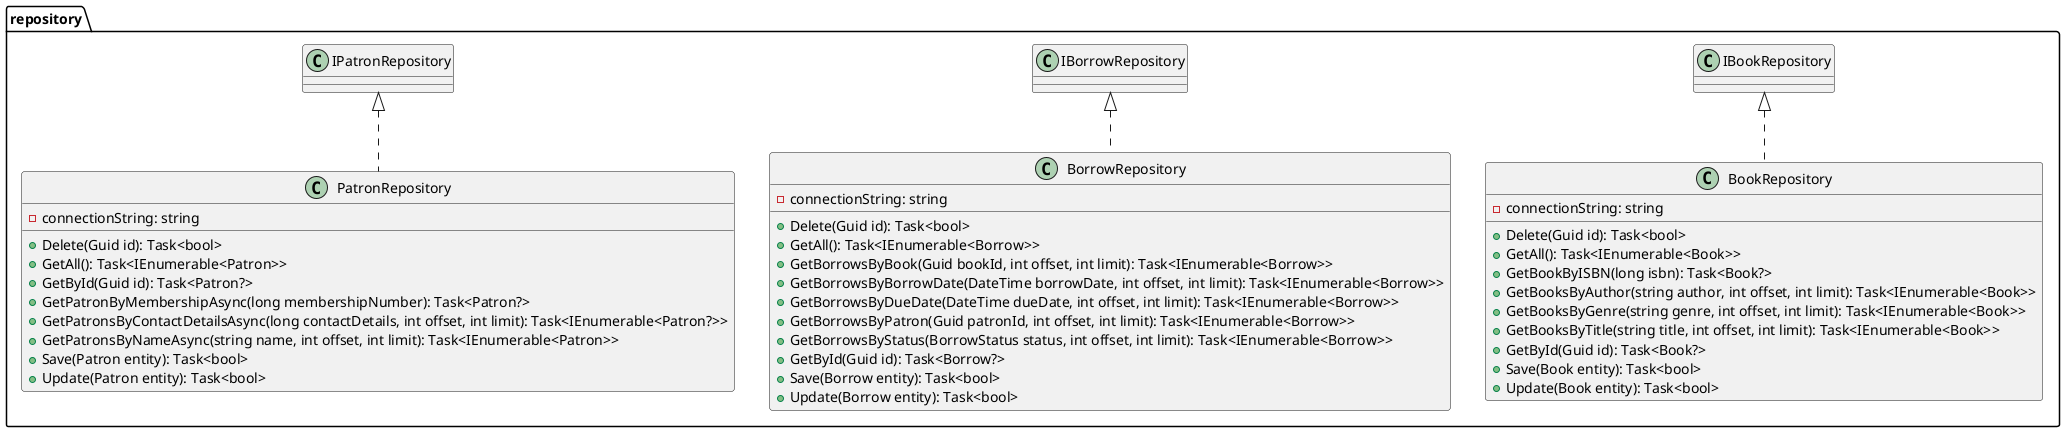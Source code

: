 @startuml
package repository {

    class BookRepository {
        - connectionString: string
        + Delete(Guid id): Task<bool>
        + GetAll(): Task<IEnumerable<Book>>
        + GetBookByISBN(long isbn): Task<Book?>
        + GetBooksByAuthor(string author, int offset, int limit): Task<IEnumerable<Book>>
        + GetBooksByGenre(string genre, int offset, int limit): Task<IEnumerable<Book>>
        + GetBooksByTitle(string title, int offset, int limit): Task<IEnumerable<Book>>
        + GetById(Guid id): Task<Book?>
        + Save(Book entity): Task<bool>
        + Update(Book entity): Task<bool>
    }

    class BorrowRepository {
        - connectionString: string
        + Delete(Guid id): Task<bool>
        + GetAll(): Task<IEnumerable<Borrow>>
        + GetBorrowsByBook(Guid bookId, int offset, int limit): Task<IEnumerable<Borrow>>
        + GetBorrowsByBorrowDate(DateTime borrowDate, int offset, int limit): Task<IEnumerable<Borrow>>
        + GetBorrowsByDueDate(DateTime dueDate, int offset, int limit): Task<IEnumerable<Borrow>>
        + GetBorrowsByPatron(Guid patronId, int offset, int limit): Task<IEnumerable<Borrow>>
        + GetBorrowsByStatus(BorrowStatus status, int offset, int limit): Task<IEnumerable<Borrow>>
        + GetById(Guid id): Task<Borrow?>
        + Save(Borrow entity): Task<bool>
        + Update(Borrow entity): Task<bool>
    }

    class PatronRepository {
        - connectionString: string
        + Delete(Guid id): Task<bool>
        + GetAll(): Task<IEnumerable<Patron>>
        + GetById(Guid id): Task<Patron?>
        + GetPatronByMembershipAsync(long membershipNumber): Task<Patron?>
        + GetPatronsByContactDetailsAsync(long contactDetails, int offset, int limit): Task<IEnumerable<Patron?>>
        + GetPatronsByNameAsync(string name, int offset, int limit): Task<IEnumerable<Patron>>
        + Save(Patron entity): Task<bool>
        + Update(Patron entity): Task<bool>
    }

    IBookRepository <|.. BookRepository
    IBorrowRepository <|.. BorrowRepository
    IPatronRepository <|.. PatronRepository
}
@enduml

